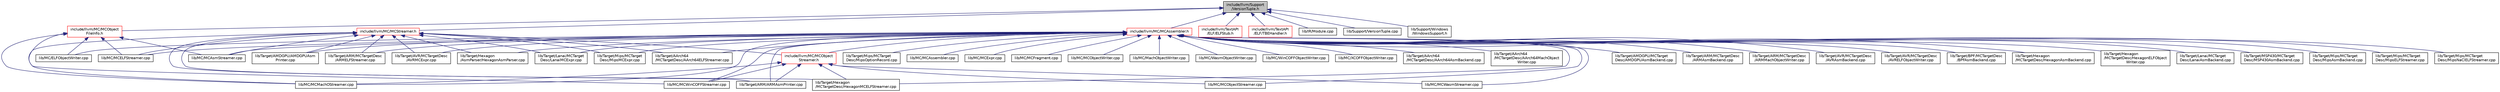 digraph "include/llvm/Support/VersionTuple.h"
{
 // LATEX_PDF_SIZE
  bgcolor="transparent";
  edge [fontname="Helvetica",fontsize="10",labelfontname="Helvetica",labelfontsize="10"];
  node [fontname="Helvetica",fontsize="10",shape="box"];
  Node1 [label="include/llvm/Support\l/VersionTuple.h",height=0.2,width=0.4,color="black", fillcolor="grey75", style="filled", fontcolor="black",tooltip="Defines the llvm::VersionTuple class, which represents a version in the form major[...."];
  Node1 -> Node2 [dir="back",color="midnightblue",fontsize="10",style="solid",fontname="Helvetica"];
  Node2 [label="include/llvm/MC/MCAssembler.h",height=0.2,width=0.4,color="red",URL="$MCAssembler_8h.html",tooltip=" "];
  Node2 -> Node3 [dir="back",color="midnightblue",fontsize="10",style="solid",fontname="Helvetica"];
  Node3 [label="include/llvm/MC/MCObject\lStreamer.h",height=0.2,width=0.4,color="red",URL="$MCObjectStreamer_8h.html",tooltip=" "];
  Node3 -> Node70 [dir="back",color="midnightblue",fontsize="10",style="solid",fontname="Helvetica"];
  Node70 [label="lib/MC/MCMachOStreamer.cpp",height=0.2,width=0.4,color="black",URL="$MCMachOStreamer_8cpp.html",tooltip=" "];
  Node3 -> Node9 [dir="back",color="midnightblue",fontsize="10",style="solid",fontname="Helvetica"];
  Node9 [label="lib/MC/MCObjectStreamer.cpp",height=0.2,width=0.4,color="black",URL="$MCObjectStreamer_8cpp.html",tooltip=" "];
  Node3 -> Node59 [dir="back",color="midnightblue",fontsize="10",style="solid",fontname="Helvetica"];
  Node59 [label="lib/MC/MCWasmStreamer.cpp",height=0.2,width=0.4,color="black",URL="$MCWasmStreamer_8cpp.html",tooltip=" "];
  Node3 -> Node61 [dir="back",color="midnightblue",fontsize="10",style="solid",fontname="Helvetica"];
  Node61 [label="lib/MC/MCWinCOFFStreamer.cpp",height=0.2,width=0.4,color="black",URL="$MCWinCOFFStreamer_8cpp.html",tooltip=" "];
  Node3 -> Node22 [dir="back",color="midnightblue",fontsize="10",style="solid",fontname="Helvetica"];
  Node22 [label="lib/Target/ARM/ARMAsmPrinter.cpp",height=0.2,width=0.4,color="black",URL="$ARMAsmPrinter_8cpp.html",tooltip=" "];
  Node3 -> Node35 [dir="back",color="midnightblue",fontsize="10",style="solid",fontname="Helvetica"];
  Node35 [label="lib/Target/Hexagon\l/MCTargetDesc/HexagonMCELFStreamer.cpp",height=0.2,width=0.4,color="black",URL="$HexagonMCELFStreamer_8cpp.html",tooltip=" "];
  Node2 -> Node75 [dir="back",color="midnightblue",fontsize="10",style="solid",fontname="Helvetica"];
  Node75 [label="lib/MC/ELFObjectWriter.cpp",height=0.2,width=0.4,color="black",URL="$ELFObjectWriter_8cpp.html",tooltip=" "];
  Node2 -> Node5 [dir="back",color="midnightblue",fontsize="10",style="solid",fontname="Helvetica"];
  Node5 [label="lib/MC/MCAsmStreamer.cpp",height=0.2,width=0.4,color="black",URL="$MCAsmStreamer_8cpp.html",tooltip=" "];
  Node2 -> Node6 [dir="back",color="midnightblue",fontsize="10",style="solid",fontname="Helvetica"];
  Node6 [label="lib/MC/MCAssembler.cpp",height=0.2,width=0.4,color="black",URL="$MCAssembler_8cpp.html",tooltip=" "];
  Node2 -> Node14 [dir="back",color="midnightblue",fontsize="10",style="solid",fontname="Helvetica"];
  Node14 [label="lib/MC/MCELFStreamer.cpp",height=0.2,width=0.4,color="black",URL="$MCELFStreamer_8cpp.html",tooltip=" "];
  Node2 -> Node76 [dir="back",color="midnightblue",fontsize="10",style="solid",fontname="Helvetica"];
  Node76 [label="lib/MC/MCExpr.cpp",height=0.2,width=0.4,color="black",URL="$MCExpr_8cpp.html",tooltip=" "];
  Node2 -> Node77 [dir="back",color="midnightblue",fontsize="10",style="solid",fontname="Helvetica"];
  Node77 [label="lib/MC/MCFragment.cpp",height=0.2,width=0.4,color="black",URL="$MCFragment_8cpp.html",tooltip=" "];
  Node2 -> Node70 [dir="back",color="midnightblue",fontsize="10",style="solid",fontname="Helvetica"];
  Node2 -> Node9 [dir="back",color="midnightblue",fontsize="10",style="solid",fontname="Helvetica"];
  Node2 -> Node78 [dir="back",color="midnightblue",fontsize="10",style="solid",fontname="Helvetica"];
  Node78 [label="lib/MC/MCObjectWriter.cpp",height=0.2,width=0.4,color="black",URL="$MCObjectWriter_8cpp.html",tooltip=" "];
  Node2 -> Node59 [dir="back",color="midnightblue",fontsize="10",style="solid",fontname="Helvetica"];
  Node2 -> Node61 [dir="back",color="midnightblue",fontsize="10",style="solid",fontname="Helvetica"];
  Node2 -> Node79 [dir="back",color="midnightblue",fontsize="10",style="solid",fontname="Helvetica"];
  Node79 [label="lib/MC/MachObjectWriter.cpp",height=0.2,width=0.4,color="black",URL="$MachObjectWriter_8cpp.html",tooltip=" "];
  Node2 -> Node80 [dir="back",color="midnightblue",fontsize="10",style="solid",fontname="Helvetica"];
  Node80 [label="lib/MC/WasmObjectWriter.cpp",height=0.2,width=0.4,color="black",URL="$WasmObjectWriter_8cpp.html",tooltip=" "];
  Node2 -> Node81 [dir="back",color="midnightblue",fontsize="10",style="solid",fontname="Helvetica"];
  Node81 [label="lib/MC/WinCOFFObjectWriter.cpp",height=0.2,width=0.4,color="black",URL="$WinCOFFObjectWriter_8cpp.html",tooltip=" "];
  Node2 -> Node82 [dir="back",color="midnightblue",fontsize="10",style="solid",fontname="Helvetica"];
  Node82 [label="lib/MC/XCOFFObjectWriter.cpp",height=0.2,width=0.4,color="black",URL="$XCOFFObjectWriter_8cpp.html",tooltip=" "];
  Node2 -> Node83 [dir="back",color="midnightblue",fontsize="10",style="solid",fontname="Helvetica"];
  Node83 [label="lib/Target/AArch64\l/MCTargetDesc/AArch64AsmBackend.cpp",height=0.2,width=0.4,color="black",URL="$AArch64AsmBackend_8cpp.html",tooltip=" "];
  Node2 -> Node15 [dir="back",color="midnightblue",fontsize="10",style="solid",fontname="Helvetica"];
  Node15 [label="lib/Target/AArch64\l/MCTargetDesc/AArch64ELFStreamer.cpp",height=0.2,width=0.4,color="black",URL="$AArch64ELFStreamer_8cpp.html",tooltip=" "];
  Node2 -> Node84 [dir="back",color="midnightblue",fontsize="10",style="solid",fontname="Helvetica"];
  Node84 [label="lib/Target/AArch64\l/MCTargetDesc/AArch64MachObject\lWriter.cpp",height=0.2,width=0.4,color="black",URL="$AArch64MachObjectWriter_8cpp.html",tooltip=" "];
  Node2 -> Node85 [dir="back",color="midnightblue",fontsize="10",style="solid",fontname="Helvetica"];
  Node85 [label="lib/Target/AMDGPU/AMDGPUAsm\lPrinter.cpp",height=0.2,width=0.4,color="black",URL="$AMDGPUAsmPrinter_8cpp.html",tooltip="The AMDGPUAsmPrinter is used to print both assembly string and also binary code."];
  Node2 -> Node86 [dir="back",color="midnightblue",fontsize="10",style="solid",fontname="Helvetica"];
  Node86 [label="lib/Target/AMDGPU/MCTarget\lDesc/AMDGPUAsmBackend.cpp",height=0.2,width=0.4,color="black",URL="$AMDGPUAsmBackend_8cpp.html",tooltip=" "];
  Node2 -> Node22 [dir="back",color="midnightblue",fontsize="10",style="solid",fontname="Helvetica"];
  Node2 -> Node87 [dir="back",color="midnightblue",fontsize="10",style="solid",fontname="Helvetica"];
  Node87 [label="lib/Target/ARM/MCTargetDesc\l/ARMAsmBackend.cpp",height=0.2,width=0.4,color="black",URL="$ARMAsmBackend_8cpp.html",tooltip=" "];
  Node2 -> Node23 [dir="back",color="midnightblue",fontsize="10",style="solid",fontname="Helvetica"];
  Node23 [label="lib/Target/ARM/MCTargetDesc\l/ARMELFStreamer.cpp",height=0.2,width=0.4,color="black",URL="$ARMELFStreamer_8cpp.html",tooltip=" "];
  Node2 -> Node88 [dir="back",color="midnightblue",fontsize="10",style="solid",fontname="Helvetica"];
  Node88 [label="lib/Target/ARM/MCTargetDesc\l/ARMMachObjectWriter.cpp",height=0.2,width=0.4,color="black",URL="$ARMMachObjectWriter_8cpp.html",tooltip=" "];
  Node2 -> Node89 [dir="back",color="midnightblue",fontsize="10",style="solid",fontname="Helvetica"];
  Node89 [label="lib/Target/AVR/MCTargetDesc\l/AVRAsmBackend.cpp",height=0.2,width=0.4,color="black",URL="$AVRAsmBackend_8cpp.html",tooltip=" "];
  Node2 -> Node90 [dir="back",color="midnightblue",fontsize="10",style="solid",fontname="Helvetica"];
  Node90 [label="lib/Target/AVR/MCTargetDesc\l/AVRELFObjectWriter.cpp",height=0.2,width=0.4,color="black",URL="$AVRELFObjectWriter_8cpp.html",tooltip=" "];
  Node2 -> Node91 [dir="back",color="midnightblue",fontsize="10",style="solid",fontname="Helvetica"];
  Node91 [label="lib/Target/AVR/MCTargetDesc\l/AVRMCExpr.cpp",height=0.2,width=0.4,color="black",URL="$AVRMCExpr_8cpp.html",tooltip=" "];
  Node2 -> Node92 [dir="back",color="midnightblue",fontsize="10",style="solid",fontname="Helvetica"];
  Node92 [label="lib/Target/BPF/MCTargetDesc\l/BPFAsmBackend.cpp",height=0.2,width=0.4,color="black",URL="$BPFAsmBackend_8cpp.html",tooltip=" "];
  Node2 -> Node33 [dir="back",color="midnightblue",fontsize="10",style="solid",fontname="Helvetica"];
  Node33 [label="lib/Target/Hexagon\l/AsmParser/HexagonAsmParser.cpp",height=0.2,width=0.4,color="black",URL="$HexagonAsmParser_8cpp.html",tooltip=" "];
  Node2 -> Node93 [dir="back",color="midnightblue",fontsize="10",style="solid",fontname="Helvetica"];
  Node93 [label="lib/Target/Hexagon\l/MCTargetDesc/HexagonAsmBackend.cpp",height=0.2,width=0.4,color="black",URL="$HexagonAsmBackend_8cpp.html",tooltip=" "];
  Node2 -> Node94 [dir="back",color="midnightblue",fontsize="10",style="solid",fontname="Helvetica"];
  Node94 [label="lib/Target/Hexagon\l/MCTargetDesc/HexagonELFObject\lWriter.cpp",height=0.2,width=0.4,color="black",URL="$HexagonELFObjectWriter_8cpp.html",tooltip=" "];
  Node2 -> Node35 [dir="back",color="midnightblue",fontsize="10",style="solid",fontname="Helvetica"];
  Node2 -> Node95 [dir="back",color="midnightblue",fontsize="10",style="solid",fontname="Helvetica"];
  Node95 [label="lib/Target/Lanai/MCTarget\lDesc/LanaiAsmBackend.cpp",height=0.2,width=0.4,color="black",URL="$LanaiAsmBackend_8cpp.html",tooltip=" "];
  Node2 -> Node96 [dir="back",color="midnightblue",fontsize="10",style="solid",fontname="Helvetica"];
  Node96 [label="lib/Target/Lanai/MCTarget\lDesc/LanaiMCExpr.cpp",height=0.2,width=0.4,color="black",URL="$LanaiMCExpr_8cpp.html",tooltip=" "];
  Node2 -> Node97 [dir="back",color="midnightblue",fontsize="10",style="solid",fontname="Helvetica"];
  Node97 [label="lib/Target/MSP430/MCTarget\lDesc/MSP430AsmBackend.cpp",height=0.2,width=0.4,color="black",URL="$MSP430AsmBackend_8cpp.html",tooltip=" "];
  Node2 -> Node98 [dir="back",color="midnightblue",fontsize="10",style="solid",fontname="Helvetica"];
  Node98 [label="lib/Target/Mips/MCTarget\lDesc/MipsAsmBackend.cpp",height=0.2,width=0.4,color="black",URL="$MipsAsmBackend_8cpp.html",tooltip=" "];
  Node2 -> Node39 [dir="back",color="midnightblue",fontsize="10",style="solid",fontname="Helvetica"];
  Node39 [label="lib/Target/Mips/MCTarget\lDesc/MipsELFStreamer.cpp",height=0.2,width=0.4,color="black",URL="$MipsELFStreamer_8cpp.html",tooltip=" "];
  Node2 -> Node99 [dir="back",color="midnightblue",fontsize="10",style="solid",fontname="Helvetica"];
  Node99 [label="lib/Target/Mips/MCTarget\lDesc/MipsMCExpr.cpp",height=0.2,width=0.4,color="black",URL="$MipsMCExpr_8cpp.html",tooltip=" "];
  Node2 -> Node41 [dir="back",color="midnightblue",fontsize="10",style="solid",fontname="Helvetica"];
  Node41 [label="lib/Target/Mips/MCTarget\lDesc/MipsNaClELFStreamer.cpp",height=0.2,width=0.4,color="black",URL="$MipsNaClELFStreamer_8cpp.html",tooltip=" "];
  Node2 -> Node42 [dir="back",color="midnightblue",fontsize="10",style="solid",fontname="Helvetica"];
  Node42 [label="lib/Target/Mips/MCTarget\lDesc/MipsOptionRecord.cpp",height=0.2,width=0.4,color="black",URL="$MipsOptionRecord_8cpp.html",tooltip=" "];
  Node1 -> Node108 [dir="back",color="midnightblue",fontsize="10",style="solid",fontname="Helvetica"];
  Node108 [label="include/llvm/MC/MCObject\lFileInfo.h",height=0.2,width=0.4,color="red",URL="$MCObjectFileInfo_8h.html",tooltip=" "];
  Node108 -> Node75 [dir="back",color="midnightblue",fontsize="10",style="solid",fontname="Helvetica"];
  Node108 -> Node5 [dir="back",color="midnightblue",fontsize="10",style="solid",fontname="Helvetica"];
  Node108 -> Node14 [dir="back",color="midnightblue",fontsize="10",style="solid",fontname="Helvetica"];
  Node108 -> Node70 [dir="back",color="midnightblue",fontsize="10",style="solid",fontname="Helvetica"];
  Node108 -> Node61 [dir="back",color="midnightblue",fontsize="10",style="solid",fontname="Helvetica"];
  Node1 -> Node226 [dir="back",color="midnightblue",fontsize="10",style="solid",fontname="Helvetica"];
  Node226 [label="include/llvm/MC/MCStreamer.h",height=0.2,width=0.4,color="red",URL="$MCStreamer_8h.html",tooltip=" "];
  Node226 -> Node3 [dir="back",color="midnightblue",fontsize="10",style="solid",fontname="Helvetica"];
  Node226 -> Node5 [dir="back",color="midnightblue",fontsize="10",style="solid",fontname="Helvetica"];
  Node226 -> Node14 [dir="back",color="midnightblue",fontsize="10",style="solid",fontname="Helvetica"];
  Node226 -> Node70 [dir="back",color="midnightblue",fontsize="10",style="solid",fontname="Helvetica"];
  Node226 -> Node15 [dir="back",color="midnightblue",fontsize="10",style="solid",fontname="Helvetica"];
  Node226 -> Node85 [dir="back",color="midnightblue",fontsize="10",style="solid",fontname="Helvetica"];
  Node226 -> Node22 [dir="back",color="midnightblue",fontsize="10",style="solid",fontname="Helvetica"];
  Node226 -> Node23 [dir="back",color="midnightblue",fontsize="10",style="solid",fontname="Helvetica"];
  Node226 -> Node91 [dir="back",color="midnightblue",fontsize="10",style="solid",fontname="Helvetica"];
  Node226 -> Node33 [dir="back",color="midnightblue",fontsize="10",style="solid",fontname="Helvetica"];
  Node226 -> Node35 [dir="back",color="midnightblue",fontsize="10",style="solid",fontname="Helvetica"];
  Node226 -> Node96 [dir="back",color="midnightblue",fontsize="10",style="solid",fontname="Helvetica"];
  Node226 -> Node99 [dir="back",color="midnightblue",fontsize="10",style="solid",fontname="Helvetica"];
  Node1 -> Node362 [dir="back",color="midnightblue",fontsize="10",style="solid",fontname="Helvetica"];
  Node362 [label="include/llvm/TextAPI\l/ELF/ELFStub.h",height=0.2,width=0.4,color="red",URL="$ELFStub_8h.html",tooltip="This file defines an internal representation of an ELF stub."];
  Node1 -> Node365 [dir="back",color="midnightblue",fontsize="10",style="solid",fontname="Helvetica"];
  Node365 [label="include/llvm/TextAPI\l/ELF/TBEHandler.h",height=0.2,width=0.4,color="red",URL="$TBEHandler_8h.html",tooltip="This file declares an interface for reading and writing .tbe (text-based ELF) files."];
  Node1 -> Node366 [dir="back",color="midnightblue",fontsize="10",style="solid",fontname="Helvetica"];
  Node366 [label="lib/IR/Module.cpp",height=0.2,width=0.4,color="black",URL="$Module_8cpp.html",tooltip=" "];
  Node1 -> Node367 [dir="back",color="midnightblue",fontsize="10",style="solid",fontname="Helvetica"];
  Node367 [label="lib/Support/VersionTuple.cpp",height=0.2,width=0.4,color="black",URL="$VersionTuple_8cpp.html",tooltip=" "];
  Node1 -> Node368 [dir="back",color="midnightblue",fontsize="10",style="solid",fontname="Helvetica"];
  Node368 [label="lib/Support/Windows\l/WindowsSupport.h",height=0.2,width=0.4,color="black",URL="$WindowsSupport_8h.html",tooltip=" "];
}
